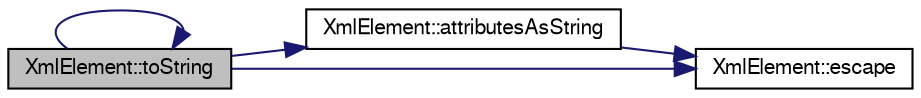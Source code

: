 digraph G
{
  edge [fontname="FreeSans",fontsize="10",labelfontname="FreeSans",labelfontsize="10"];
  node [fontname="FreeSans",fontsize="10",shape=record];
  rankdir=LR;
  Node1 [label="XmlElement::toString",height=0.2,width=0.4,color="black", fillcolor="grey75", style="filled" fontcolor="black"];
  Node1 -> Node2 [color="midnightblue",fontsize="10",style="solid"];
  Node2 [label="XmlElement::attributesAsString",height=0.2,width=0.4,color="black", fillcolor="white", style="filled",URL="$classXmlElement.html#a1492e8bdde13ecd08eccc01e01314a6e"];
  Node2 -> Node3 [color="midnightblue",fontsize="10",style="solid"];
  Node3 [label="XmlElement::escape",height=0.2,width=0.4,color="black", fillcolor="white", style="filled",URL="$classXmlElement.html#aadef64d788a51076c033e66a7efdc41d"];
  Node1 -> Node3 [color="midnightblue",fontsize="10",style="solid"];
  Node1 -> Node1 [color="midnightblue",fontsize="10",style="solid"];
}
